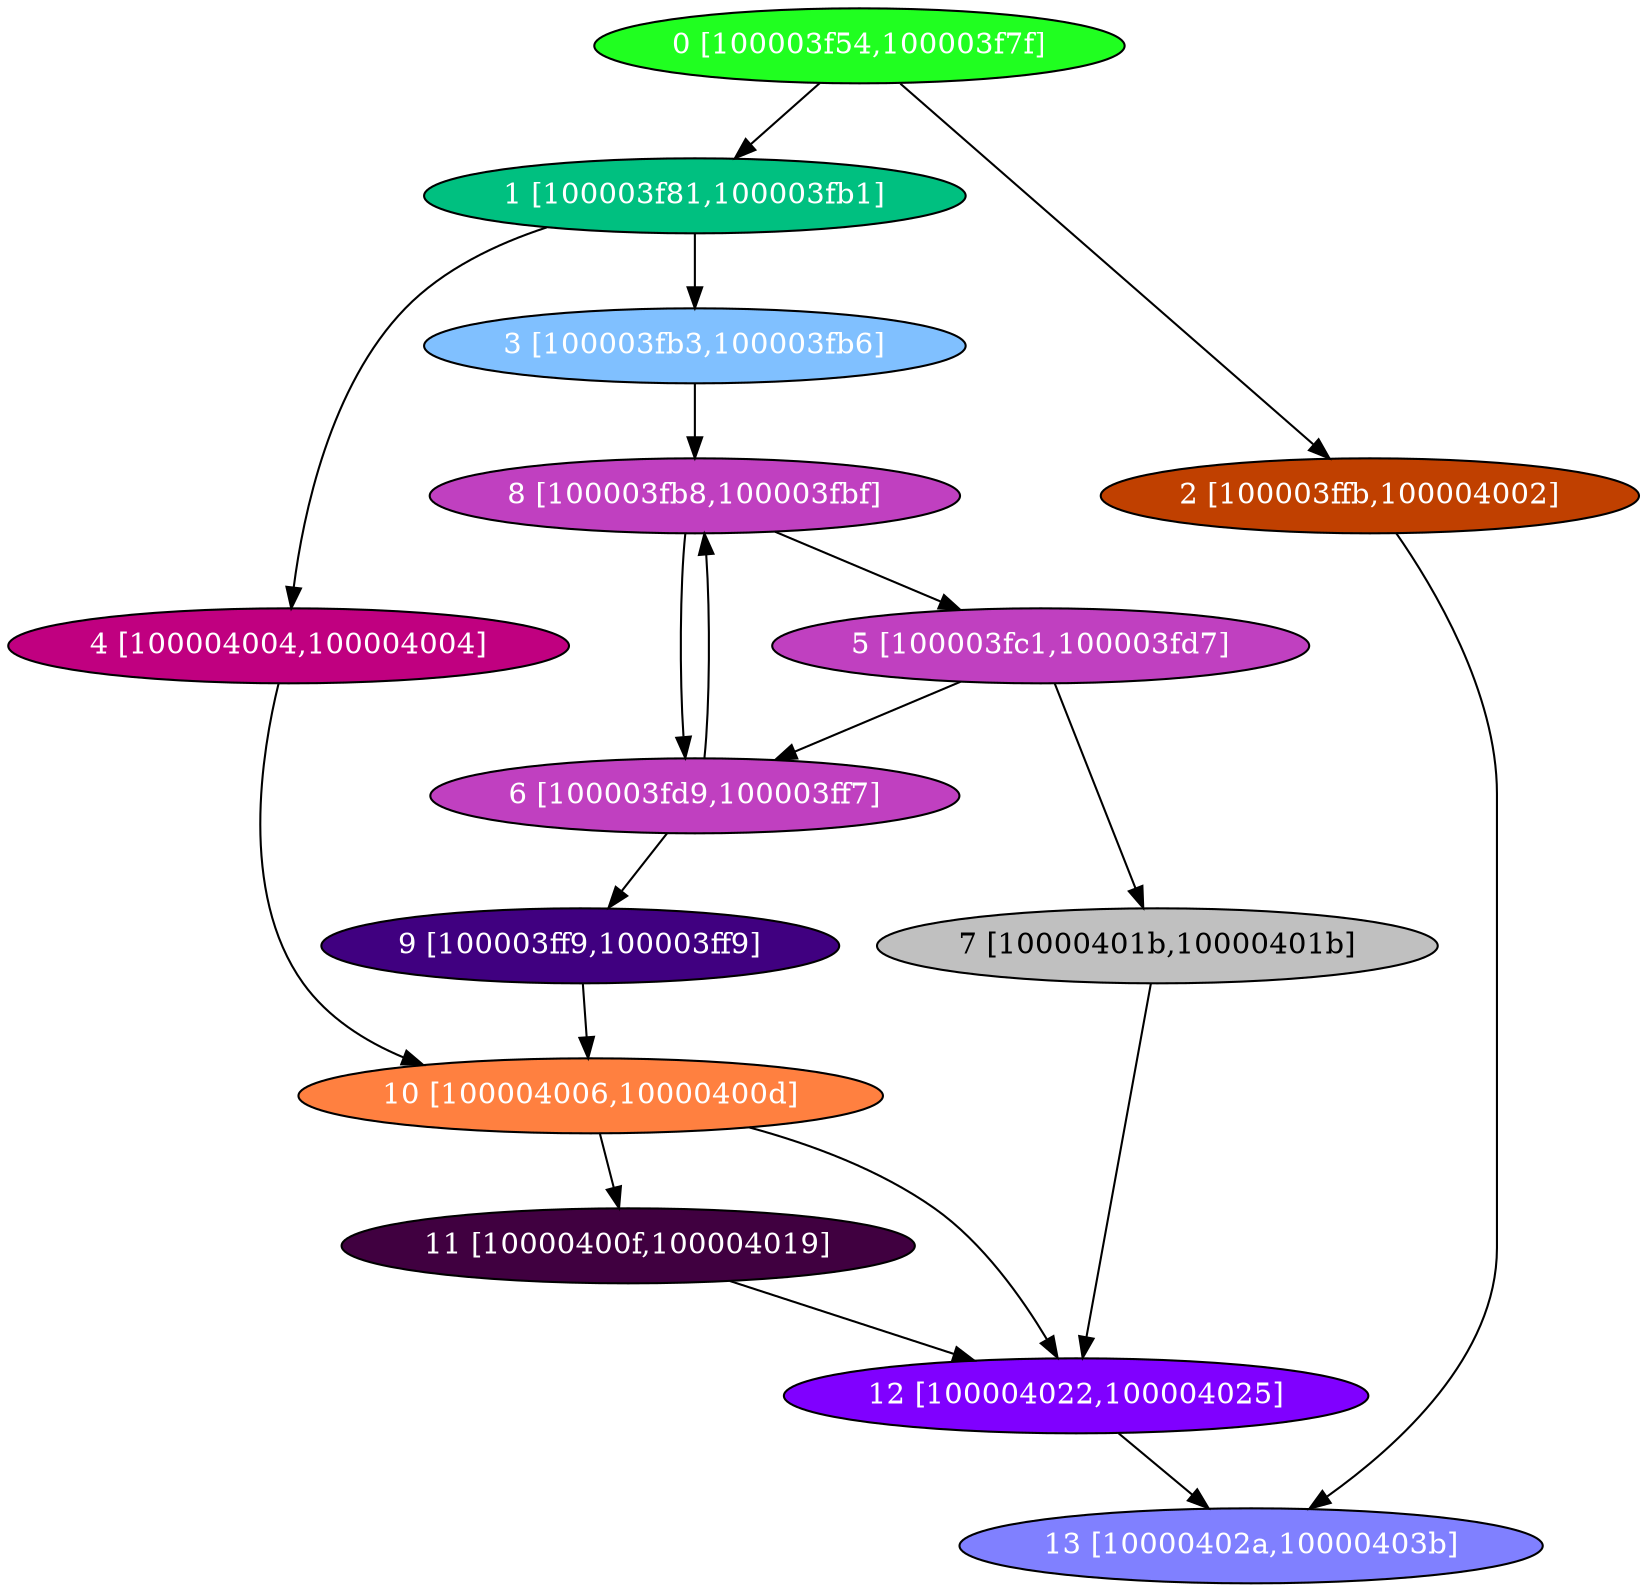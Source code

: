 diGraph gzip{
	gzip_0  [style=filled fillcolor="#20FF20" fontcolor="#ffffff" shape=oval label="0 [100003f54,100003f7f]"]
	gzip_1  [style=filled fillcolor="#00C080" fontcolor="#ffffff" shape=oval label="1 [100003f81,100003fb1]"]
	gzip_2  [style=filled fillcolor="#C04000" fontcolor="#ffffff" shape=oval label="2 [100003ffb,100004002]"]
	gzip_3  [style=filled fillcolor="#80C0FF" fontcolor="#ffffff" shape=oval label="3 [100003fb3,100003fb6]"]
	gzip_4  [style=filled fillcolor="#C00080" fontcolor="#ffffff" shape=oval label="4 [100004004,100004004]"]
	gzip_5  [style=filled fillcolor="#C040C0" fontcolor="#ffffff" shape=oval label="5 [100003fc1,100003fd7]"]
	gzip_6  [style=filled fillcolor="#C040C0" fontcolor="#ffffff" shape=oval label="6 [100003fd9,100003ff7]"]
	gzip_7  [style=filled fillcolor="#C0C0C0" fontcolor="#000000" shape=oval label="7 [10000401b,10000401b]"]
	gzip_8  [style=filled fillcolor="#C040C0" fontcolor="#ffffff" shape=oval label="8 [100003fb8,100003fbf]"]
	gzip_9  [style=filled fillcolor="#400080" fontcolor="#ffffff" shape=oval label="9 [100003ff9,100003ff9]"]
	gzip_a  [style=filled fillcolor="#FF8040" fontcolor="#ffffff" shape=oval label="10 [100004006,10000400d]"]
	gzip_b  [style=filled fillcolor="#400040" fontcolor="#ffffff" shape=oval label="11 [10000400f,100004019]"]
	gzip_c  [style=filled fillcolor="#8000FF" fontcolor="#ffffff" shape=oval label="12 [100004022,100004025]"]
	gzip_d  [style=filled fillcolor="#8080FF" fontcolor="#ffffff" shape=oval label="13 [10000402a,10000403b]"]

	gzip_0 -> gzip_1
	gzip_0 -> gzip_2
	gzip_1 -> gzip_3
	gzip_1 -> gzip_4
	gzip_2 -> gzip_d
	gzip_3 -> gzip_8
	gzip_4 -> gzip_a
	gzip_5 -> gzip_6
	gzip_5 -> gzip_7
	gzip_6 -> gzip_8
	gzip_6 -> gzip_9
	gzip_7 -> gzip_c
	gzip_8 -> gzip_5
	gzip_8 -> gzip_6
	gzip_9 -> gzip_a
	gzip_a -> gzip_b
	gzip_a -> gzip_c
	gzip_b -> gzip_c
	gzip_c -> gzip_d
}